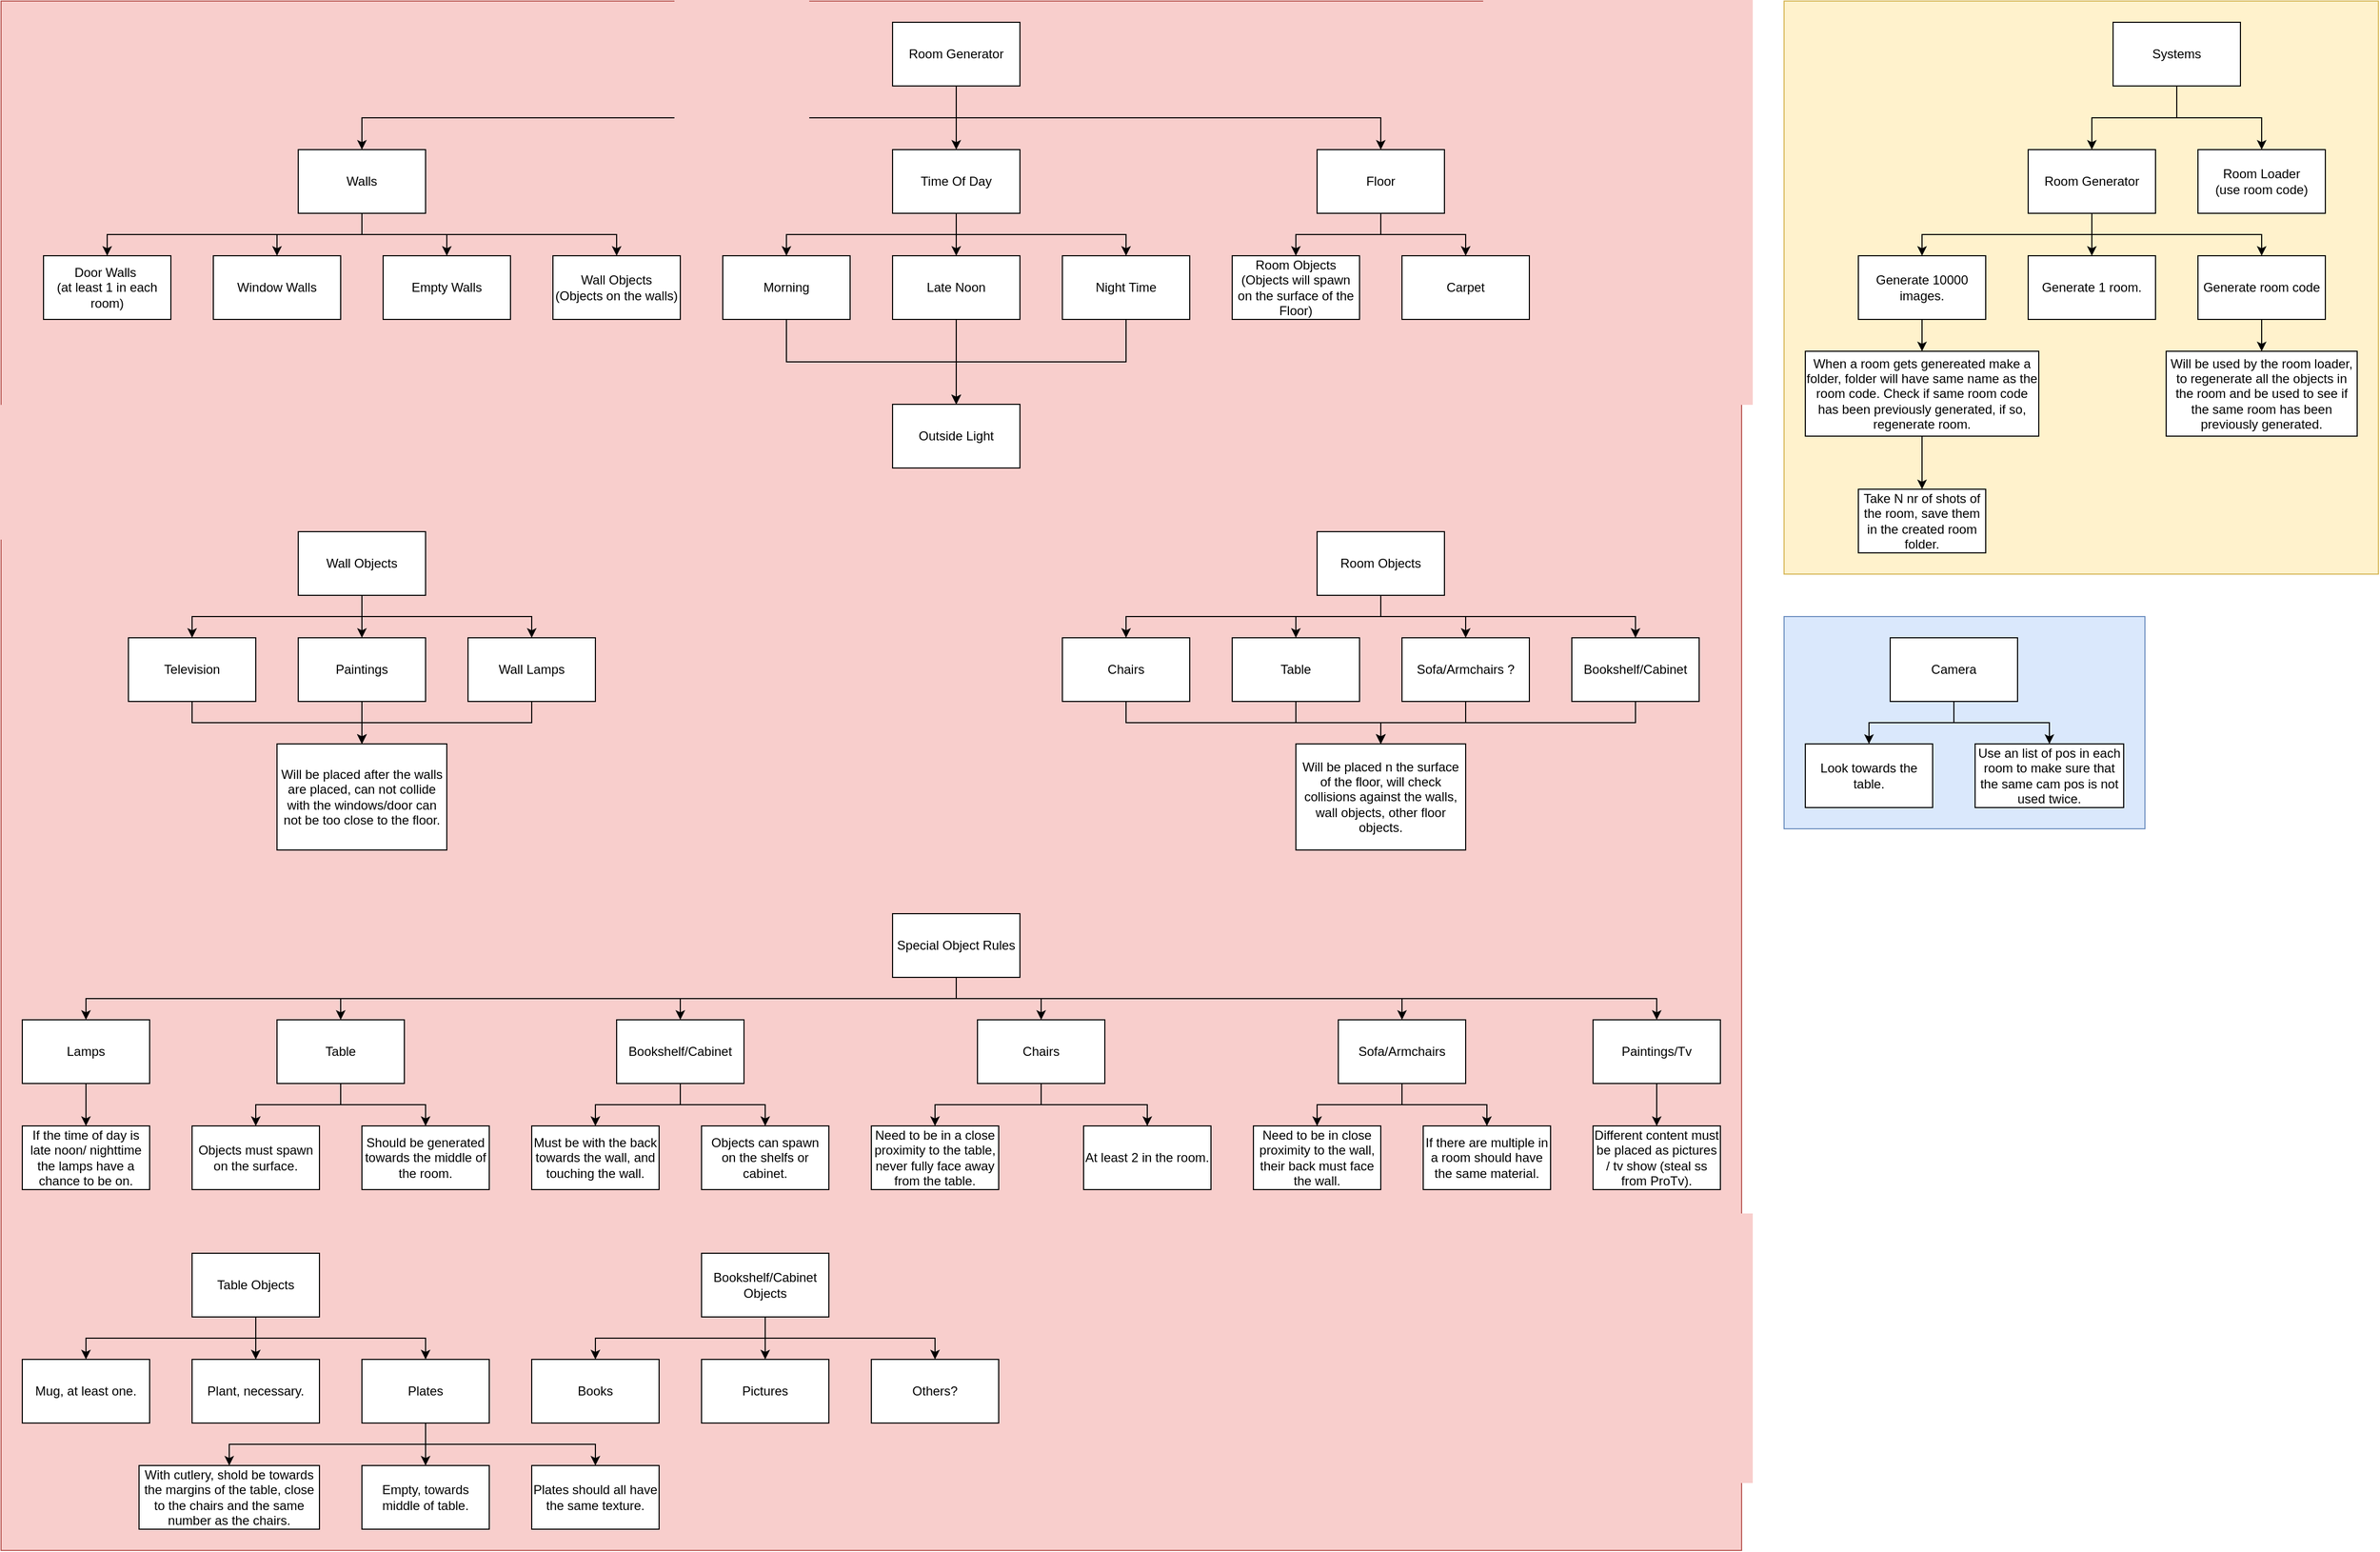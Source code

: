 <mxfile version="17.4.6" type="device"><diagram id="wi5b_s22oi1I04bYUpLh" name="Page-1"><mxGraphModel dx="4790" dy="2309" grid="1" gridSize="10" guides="1" tooltips="1" connect="1" arrows="1" fold="1" page="1" pageScale="1" pageWidth="850" pageHeight="1100" math="0" shadow="0"><root><mxCell id="0"/><mxCell id="1" parent="0"/><mxCell id="0Q62bpdns3MfU8XzRMMr-145" value="" style="rounded=0;whiteSpace=wrap;html=1;fillColor=#dae8fc;strokeColor=#6c8ebf;" vertex="1" parent="1"><mxGeometry x="930" y="640" width="340" height="200" as="geometry"/></mxCell><mxCell id="0Q62bpdns3MfU8XzRMMr-139" value="" style="rounded=0;whiteSpace=wrap;html=1;fillColor=#fff2cc;strokeColor=#d6b656;" vertex="1" parent="1"><mxGeometry x="930" y="60" width="560" height="540" as="geometry"/></mxCell><mxCell id="0Q62bpdns3MfU8XzRMMr-137" value="" style="rounded=0;whiteSpace=wrap;html=1;fillColor=#f8cecc;strokeColor=#b85450;" vertex="1" parent="1"><mxGeometry x="-750" y="60" width="1640" height="1460" as="geometry"/></mxCell><mxCell id="0Q62bpdns3MfU8XzRMMr-3" style="edgeStyle=orthogonalEdgeStyle;rounded=0;orthogonalLoop=1;jettySize=auto;html=1;exitX=0.5;exitY=1;exitDx=0;exitDy=0;" edge="1" parent="1" source="0Q62bpdns3MfU8XzRMMr-1" target="0Q62bpdns3MfU8XzRMMr-2"><mxGeometry relative="1" as="geometry"/></mxCell><mxCell id="0Q62bpdns3MfU8XzRMMr-6" style="edgeStyle=orthogonalEdgeStyle;rounded=0;orthogonalLoop=1;jettySize=auto;html=1;exitX=0.5;exitY=1;exitDx=0;exitDy=0;" edge="1" parent="1" source="0Q62bpdns3MfU8XzRMMr-1" target="0Q62bpdns3MfU8XzRMMr-5"><mxGeometry relative="1" as="geometry"/></mxCell><mxCell id="0Q62bpdns3MfU8XzRMMr-7" style="edgeStyle=orthogonalEdgeStyle;rounded=0;orthogonalLoop=1;jettySize=auto;html=1;exitX=0.5;exitY=1;exitDx=0;exitDy=0;entryX=0.5;entryY=0;entryDx=0;entryDy=0;" edge="1" parent="1" source="0Q62bpdns3MfU8XzRMMr-1" target="0Q62bpdns3MfU8XzRMMr-4"><mxGeometry relative="1" as="geometry"/></mxCell><mxCell id="0Q62bpdns3MfU8XzRMMr-1" value="Room Generator" style="rounded=0;whiteSpace=wrap;html=1;" vertex="1" parent="1"><mxGeometry x="90" y="80" width="120" height="60" as="geometry"/></mxCell><mxCell id="0Q62bpdns3MfU8XzRMMr-18" style="edgeStyle=orthogonalEdgeStyle;rounded=0;orthogonalLoop=1;jettySize=auto;html=1;exitX=0.5;exitY=1;exitDx=0;exitDy=0;" edge="1" parent="1" source="0Q62bpdns3MfU8XzRMMr-2" target="0Q62bpdns3MfU8XzRMMr-15"><mxGeometry relative="1" as="geometry"/></mxCell><mxCell id="0Q62bpdns3MfU8XzRMMr-19" style="edgeStyle=orthogonalEdgeStyle;rounded=0;orthogonalLoop=1;jettySize=auto;html=1;exitX=0.5;exitY=1;exitDx=0;exitDy=0;entryX=0.5;entryY=0;entryDx=0;entryDy=0;" edge="1" parent="1" source="0Q62bpdns3MfU8XzRMMr-2" target="0Q62bpdns3MfU8XzRMMr-16"><mxGeometry relative="1" as="geometry"/></mxCell><mxCell id="0Q62bpdns3MfU8XzRMMr-20" style="edgeStyle=orthogonalEdgeStyle;rounded=0;orthogonalLoop=1;jettySize=auto;html=1;exitX=0.5;exitY=1;exitDx=0;exitDy=0;entryX=0.5;entryY=0;entryDx=0;entryDy=0;" edge="1" parent="1" source="0Q62bpdns3MfU8XzRMMr-2" target="0Q62bpdns3MfU8XzRMMr-17"><mxGeometry relative="1" as="geometry"/></mxCell><mxCell id="0Q62bpdns3MfU8XzRMMr-2" value="Time Of Day" style="rounded=0;whiteSpace=wrap;html=1;" vertex="1" parent="1"><mxGeometry x="90" y="200" width="120" height="60" as="geometry"/></mxCell><mxCell id="0Q62bpdns3MfU8XzRMMr-27" style="edgeStyle=orthogonalEdgeStyle;rounded=0;orthogonalLoop=1;jettySize=auto;html=1;exitX=0.5;exitY=1;exitDx=0;exitDy=0;" edge="1" parent="1" source="0Q62bpdns3MfU8XzRMMr-4" target="0Q62bpdns3MfU8XzRMMr-25"><mxGeometry relative="1" as="geometry"/></mxCell><mxCell id="0Q62bpdns3MfU8XzRMMr-28" style="edgeStyle=orthogonalEdgeStyle;rounded=0;orthogonalLoop=1;jettySize=auto;html=1;exitX=0.5;exitY=1;exitDx=0;exitDy=0;" edge="1" parent="1" source="0Q62bpdns3MfU8XzRMMr-4" target="0Q62bpdns3MfU8XzRMMr-26"><mxGeometry relative="1" as="geometry"/></mxCell><mxCell id="0Q62bpdns3MfU8XzRMMr-29" style="edgeStyle=orthogonalEdgeStyle;rounded=0;orthogonalLoop=1;jettySize=auto;html=1;exitX=0.5;exitY=1;exitDx=0;exitDy=0;" edge="1" parent="1" source="0Q62bpdns3MfU8XzRMMr-4" target="0Q62bpdns3MfU8XzRMMr-24"><mxGeometry relative="1" as="geometry"/></mxCell><mxCell id="0Q62bpdns3MfU8XzRMMr-38" style="edgeStyle=orthogonalEdgeStyle;rounded=0;orthogonalLoop=1;jettySize=auto;html=1;exitX=0.5;exitY=1;exitDx=0;exitDy=0;" edge="1" parent="1" source="0Q62bpdns3MfU8XzRMMr-4" target="0Q62bpdns3MfU8XzRMMr-37"><mxGeometry relative="1" as="geometry"/></mxCell><mxCell id="0Q62bpdns3MfU8XzRMMr-4" value="Walls" style="rounded=0;whiteSpace=wrap;html=1;" vertex="1" parent="1"><mxGeometry x="-470" y="200" width="120" height="60" as="geometry"/></mxCell><mxCell id="0Q62bpdns3MfU8XzRMMr-34" style="edgeStyle=orthogonalEdgeStyle;rounded=0;orthogonalLoop=1;jettySize=auto;html=1;exitX=0.5;exitY=1;exitDx=0;exitDy=0;entryX=0.5;entryY=0;entryDx=0;entryDy=0;" edge="1" parent="1" source="0Q62bpdns3MfU8XzRMMr-5" target="0Q62bpdns3MfU8XzRMMr-32"><mxGeometry relative="1" as="geometry"/></mxCell><mxCell id="0Q62bpdns3MfU8XzRMMr-36" style="edgeStyle=orthogonalEdgeStyle;rounded=0;orthogonalLoop=1;jettySize=auto;html=1;exitX=0.5;exitY=1;exitDx=0;exitDy=0;entryX=0.5;entryY=0;entryDx=0;entryDy=0;" edge="1" parent="1" source="0Q62bpdns3MfU8XzRMMr-5" target="0Q62bpdns3MfU8XzRMMr-35"><mxGeometry relative="1" as="geometry"/></mxCell><mxCell id="0Q62bpdns3MfU8XzRMMr-5" value="Floor" style="rounded=0;whiteSpace=wrap;html=1;" vertex="1" parent="1"><mxGeometry x="490" y="200" width="120" height="60" as="geometry"/></mxCell><mxCell id="0Q62bpdns3MfU8XzRMMr-12" value="Outside Light" style="rounded=0;whiteSpace=wrap;html=1;" vertex="1" parent="1"><mxGeometry x="90" y="440" width="120" height="60" as="geometry"/></mxCell><mxCell id="0Q62bpdns3MfU8XzRMMr-21" style="edgeStyle=orthogonalEdgeStyle;rounded=0;orthogonalLoop=1;jettySize=auto;html=1;exitX=0.5;exitY=1;exitDx=0;exitDy=0;" edge="1" parent="1" source="0Q62bpdns3MfU8XzRMMr-15" target="0Q62bpdns3MfU8XzRMMr-12"><mxGeometry relative="1" as="geometry"/></mxCell><mxCell id="0Q62bpdns3MfU8XzRMMr-15" value="Late Noon" style="rounded=0;whiteSpace=wrap;html=1;" vertex="1" parent="1"><mxGeometry x="90" y="300" width="120" height="60" as="geometry"/></mxCell><mxCell id="0Q62bpdns3MfU8XzRMMr-22" style="edgeStyle=orthogonalEdgeStyle;rounded=0;orthogonalLoop=1;jettySize=auto;html=1;exitX=0.5;exitY=1;exitDx=0;exitDy=0;entryX=0.5;entryY=0;entryDx=0;entryDy=0;" edge="1" parent="1" source="0Q62bpdns3MfU8XzRMMr-16" target="0Q62bpdns3MfU8XzRMMr-12"><mxGeometry relative="1" as="geometry"/></mxCell><mxCell id="0Q62bpdns3MfU8XzRMMr-16" value="Morning" style="rounded=0;whiteSpace=wrap;html=1;" vertex="1" parent="1"><mxGeometry x="-70" y="300" width="120" height="60" as="geometry"/></mxCell><mxCell id="0Q62bpdns3MfU8XzRMMr-23" style="edgeStyle=orthogonalEdgeStyle;rounded=0;orthogonalLoop=1;jettySize=auto;html=1;exitX=0.5;exitY=1;exitDx=0;exitDy=0;entryX=0.5;entryY=0;entryDx=0;entryDy=0;" edge="1" parent="1" source="0Q62bpdns3MfU8XzRMMr-17" target="0Q62bpdns3MfU8XzRMMr-12"><mxGeometry relative="1" as="geometry"/></mxCell><mxCell id="0Q62bpdns3MfU8XzRMMr-17" value="Night Time" style="rounded=0;whiteSpace=wrap;html=1;" vertex="1" parent="1"><mxGeometry x="250" y="300" width="120" height="60" as="geometry"/></mxCell><mxCell id="0Q62bpdns3MfU8XzRMMr-24" value="Window Walls" style="rounded=0;whiteSpace=wrap;html=1;" vertex="1" parent="1"><mxGeometry x="-550" y="300" width="120" height="60" as="geometry"/></mxCell><mxCell id="0Q62bpdns3MfU8XzRMMr-25" value="Door Walls&amp;nbsp;&lt;br&gt;(at least 1 in each room)" style="rounded=0;whiteSpace=wrap;html=1;" vertex="1" parent="1"><mxGeometry x="-710" y="300" width="120" height="60" as="geometry"/></mxCell><mxCell id="0Q62bpdns3MfU8XzRMMr-26" value="Empty Walls" style="rounded=0;whiteSpace=wrap;html=1;" vertex="1" parent="1"><mxGeometry x="-390" y="300" width="120" height="60" as="geometry"/></mxCell><mxCell id="0Q62bpdns3MfU8XzRMMr-32" value="Carpet" style="rounded=0;whiteSpace=wrap;html=1;" vertex="1" parent="1"><mxGeometry x="570" y="300" width="120" height="60" as="geometry"/></mxCell><mxCell id="0Q62bpdns3MfU8XzRMMr-35" value="Room Objects&lt;br&gt;(Objects will spawn on the surface of the Floor)" style="rounded=0;whiteSpace=wrap;html=1;" vertex="1" parent="1"><mxGeometry x="410" y="300" width="120" height="60" as="geometry"/></mxCell><mxCell id="0Q62bpdns3MfU8XzRMMr-37" value="Wall Objects&lt;br&gt;(Objects on the walls)" style="rounded=0;whiteSpace=wrap;html=1;" vertex="1" parent="1"><mxGeometry x="-230" y="300" width="120" height="60" as="geometry"/></mxCell><mxCell id="0Q62bpdns3MfU8XzRMMr-44" style="edgeStyle=orthogonalEdgeStyle;rounded=0;orthogonalLoop=1;jettySize=auto;html=1;exitX=0.5;exitY=1;exitDx=0;exitDy=0;" edge="1" parent="1" source="0Q62bpdns3MfU8XzRMMr-39" target="0Q62bpdns3MfU8XzRMMr-40"><mxGeometry relative="1" as="geometry"/></mxCell><mxCell id="0Q62bpdns3MfU8XzRMMr-45" style="edgeStyle=orthogonalEdgeStyle;rounded=0;orthogonalLoop=1;jettySize=auto;html=1;exitX=0.5;exitY=1;exitDx=0;exitDy=0;" edge="1" parent="1" source="0Q62bpdns3MfU8XzRMMr-39" target="0Q62bpdns3MfU8XzRMMr-43"><mxGeometry relative="1" as="geometry"/></mxCell><mxCell id="0Q62bpdns3MfU8XzRMMr-46" style="edgeStyle=orthogonalEdgeStyle;rounded=0;orthogonalLoop=1;jettySize=auto;html=1;exitX=0.5;exitY=1;exitDx=0;exitDy=0;" edge="1" parent="1" source="0Q62bpdns3MfU8XzRMMr-39" target="0Q62bpdns3MfU8XzRMMr-42"><mxGeometry relative="1" as="geometry"/></mxCell><mxCell id="0Q62bpdns3MfU8XzRMMr-39" value="Wall Objects" style="rounded=0;whiteSpace=wrap;html=1;" vertex="1" parent="1"><mxGeometry x="-470" y="560" width="120" height="60" as="geometry"/></mxCell><mxCell id="0Q62bpdns3MfU8XzRMMr-51" style="edgeStyle=orthogonalEdgeStyle;rounded=0;orthogonalLoop=1;jettySize=auto;html=1;exitX=0.5;exitY=1;exitDx=0;exitDy=0;" edge="1" parent="1" source="0Q62bpdns3MfU8XzRMMr-40"><mxGeometry relative="1" as="geometry"><mxPoint x="-410.0" y="760" as="targetPoint"/></mxGeometry></mxCell><mxCell id="0Q62bpdns3MfU8XzRMMr-40" value="Paintings" style="rounded=0;whiteSpace=wrap;html=1;" vertex="1" parent="1"><mxGeometry x="-470" y="660" width="120" height="60" as="geometry"/></mxCell><mxCell id="0Q62bpdns3MfU8XzRMMr-52" style="edgeStyle=orthogonalEdgeStyle;rounded=0;orthogonalLoop=1;jettySize=auto;html=1;exitX=0.5;exitY=1;exitDx=0;exitDy=0;" edge="1" parent="1" source="0Q62bpdns3MfU8XzRMMr-42" target="0Q62bpdns3MfU8XzRMMr-49"><mxGeometry relative="1" as="geometry"/></mxCell><mxCell id="0Q62bpdns3MfU8XzRMMr-42" value="Wall Lamps" style="rounded=0;whiteSpace=wrap;html=1;" vertex="1" parent="1"><mxGeometry x="-310" y="660" width="120" height="60" as="geometry"/></mxCell><mxCell id="0Q62bpdns3MfU8XzRMMr-50" style="edgeStyle=orthogonalEdgeStyle;rounded=0;orthogonalLoop=1;jettySize=auto;html=1;exitX=0.5;exitY=1;exitDx=0;exitDy=0;" edge="1" parent="1" source="0Q62bpdns3MfU8XzRMMr-43" target="0Q62bpdns3MfU8XzRMMr-49"><mxGeometry relative="1" as="geometry"/></mxCell><mxCell id="0Q62bpdns3MfU8XzRMMr-43" value="Television" style="rounded=0;whiteSpace=wrap;html=1;" vertex="1" parent="1"><mxGeometry x="-630" y="660" width="120" height="60" as="geometry"/></mxCell><mxCell id="0Q62bpdns3MfU8XzRMMr-56" style="edgeStyle=orthogonalEdgeStyle;rounded=0;orthogonalLoop=1;jettySize=auto;html=1;exitX=0.5;exitY=1;exitDx=0;exitDy=0;" edge="1" parent="1" source="0Q62bpdns3MfU8XzRMMr-48" target="0Q62bpdns3MfU8XzRMMr-53"><mxGeometry relative="1" as="geometry"/></mxCell><mxCell id="0Q62bpdns3MfU8XzRMMr-57" style="edgeStyle=orthogonalEdgeStyle;rounded=0;orthogonalLoop=1;jettySize=auto;html=1;exitX=0.5;exitY=1;exitDx=0;exitDy=0;entryX=0.5;entryY=0;entryDx=0;entryDy=0;" edge="1" parent="1" source="0Q62bpdns3MfU8XzRMMr-48" target="0Q62bpdns3MfU8XzRMMr-54"><mxGeometry relative="1" as="geometry"/></mxCell><mxCell id="0Q62bpdns3MfU8XzRMMr-58" style="edgeStyle=orthogonalEdgeStyle;rounded=0;orthogonalLoop=1;jettySize=auto;html=1;exitX=0.5;exitY=1;exitDx=0;exitDy=0;" edge="1" parent="1" source="0Q62bpdns3MfU8XzRMMr-48" target="0Q62bpdns3MfU8XzRMMr-55"><mxGeometry relative="1" as="geometry"/></mxCell><mxCell id="0Q62bpdns3MfU8XzRMMr-60" style="edgeStyle=orthogonalEdgeStyle;rounded=0;orthogonalLoop=1;jettySize=auto;html=1;exitX=0.5;exitY=1;exitDx=0;exitDy=0;" edge="1" parent="1" source="0Q62bpdns3MfU8XzRMMr-48" target="0Q62bpdns3MfU8XzRMMr-59"><mxGeometry relative="1" as="geometry"/></mxCell><mxCell id="0Q62bpdns3MfU8XzRMMr-48" value="Room Objects" style="rounded=0;whiteSpace=wrap;html=1;" vertex="1" parent="1"><mxGeometry x="490" y="560" width="120" height="60" as="geometry"/></mxCell><mxCell id="0Q62bpdns3MfU8XzRMMr-49" value="Will be placed after the walls are placed, can not collide with the windows/door can not be too close to the floor." style="rounded=0;whiteSpace=wrap;html=1;" vertex="1" parent="1"><mxGeometry x="-490" y="760" width="160" height="100" as="geometry"/></mxCell><mxCell id="0Q62bpdns3MfU8XzRMMr-63" style="edgeStyle=orthogonalEdgeStyle;rounded=0;orthogonalLoop=1;jettySize=auto;html=1;exitX=0.5;exitY=1;exitDx=0;exitDy=0;" edge="1" parent="1" source="0Q62bpdns3MfU8XzRMMr-53" target="0Q62bpdns3MfU8XzRMMr-61"><mxGeometry relative="1" as="geometry"/></mxCell><mxCell id="0Q62bpdns3MfU8XzRMMr-53" value="Table" style="rounded=0;whiteSpace=wrap;html=1;" vertex="1" parent="1"><mxGeometry x="410" y="660" width="120" height="60" as="geometry"/></mxCell><mxCell id="0Q62bpdns3MfU8XzRMMr-62" style="edgeStyle=orthogonalEdgeStyle;rounded=0;orthogonalLoop=1;jettySize=auto;html=1;exitX=0.5;exitY=1;exitDx=0;exitDy=0;" edge="1" parent="1" source="0Q62bpdns3MfU8XzRMMr-54" target="0Q62bpdns3MfU8XzRMMr-61"><mxGeometry relative="1" as="geometry"/></mxCell><mxCell id="0Q62bpdns3MfU8XzRMMr-54" value="Chairs" style="rounded=0;whiteSpace=wrap;html=1;" vertex="1" parent="1"><mxGeometry x="250" y="660" width="120" height="60" as="geometry"/></mxCell><mxCell id="0Q62bpdns3MfU8XzRMMr-64" style="edgeStyle=orthogonalEdgeStyle;rounded=0;orthogonalLoop=1;jettySize=auto;html=1;exitX=0.5;exitY=1;exitDx=0;exitDy=0;" edge="1" parent="1" source="0Q62bpdns3MfU8XzRMMr-55" target="0Q62bpdns3MfU8XzRMMr-61"><mxGeometry relative="1" as="geometry"/></mxCell><mxCell id="0Q62bpdns3MfU8XzRMMr-55" value="Sofa/Armchairs ?" style="rounded=0;whiteSpace=wrap;html=1;" vertex="1" parent="1"><mxGeometry x="570" y="660" width="120" height="60" as="geometry"/></mxCell><mxCell id="0Q62bpdns3MfU8XzRMMr-65" style="edgeStyle=orthogonalEdgeStyle;rounded=0;orthogonalLoop=1;jettySize=auto;html=1;exitX=0.5;exitY=1;exitDx=0;exitDy=0;" edge="1" parent="1" source="0Q62bpdns3MfU8XzRMMr-59" target="0Q62bpdns3MfU8XzRMMr-61"><mxGeometry relative="1" as="geometry"/></mxCell><mxCell id="0Q62bpdns3MfU8XzRMMr-59" value="Bookshelf/Cabinet" style="rounded=0;whiteSpace=wrap;html=1;" vertex="1" parent="1"><mxGeometry x="730" y="660" width="120" height="60" as="geometry"/></mxCell><mxCell id="0Q62bpdns3MfU8XzRMMr-61" value="Will be placed n the surface of the floor, will check collisions against the walls, wall objects, other floor objects." style="rounded=0;whiteSpace=wrap;html=1;" vertex="1" parent="1"><mxGeometry x="470" y="760" width="160" height="100" as="geometry"/></mxCell><mxCell id="0Q62bpdns3MfU8XzRMMr-73" style="edgeStyle=orthogonalEdgeStyle;rounded=0;orthogonalLoop=1;jettySize=auto;html=1;exitX=0.5;exitY=1;exitDx=0;exitDy=0;" edge="1" parent="1" source="0Q62bpdns3MfU8XzRMMr-66" target="0Q62bpdns3MfU8XzRMMr-72"><mxGeometry relative="1" as="geometry"/></mxCell><mxCell id="0Q62bpdns3MfU8XzRMMr-74" style="edgeStyle=orthogonalEdgeStyle;rounded=0;orthogonalLoop=1;jettySize=auto;html=1;exitX=0.5;exitY=1;exitDx=0;exitDy=0;" edge="1" parent="1" source="0Q62bpdns3MfU8XzRMMr-66" target="0Q62bpdns3MfU8XzRMMr-67"><mxGeometry relative="1" as="geometry"/></mxCell><mxCell id="0Q62bpdns3MfU8XzRMMr-75" style="edgeStyle=orthogonalEdgeStyle;rounded=0;orthogonalLoop=1;jettySize=auto;html=1;exitX=0.5;exitY=1;exitDx=0;exitDy=0;" edge="1" parent="1" source="0Q62bpdns3MfU8XzRMMr-66" target="0Q62bpdns3MfU8XzRMMr-68"><mxGeometry relative="1" as="geometry"/></mxCell><mxCell id="0Q62bpdns3MfU8XzRMMr-76" style="edgeStyle=orthogonalEdgeStyle;rounded=0;orthogonalLoop=1;jettySize=auto;html=1;exitX=0.5;exitY=1;exitDx=0;exitDy=0;entryX=0.5;entryY=0;entryDx=0;entryDy=0;" edge="1" parent="1" source="0Q62bpdns3MfU8XzRMMr-66" target="0Q62bpdns3MfU8XzRMMr-69"><mxGeometry relative="1" as="geometry"/></mxCell><mxCell id="0Q62bpdns3MfU8XzRMMr-77" style="edgeStyle=orthogonalEdgeStyle;rounded=0;orthogonalLoop=1;jettySize=auto;html=1;exitX=0.5;exitY=1;exitDx=0;exitDy=0;" edge="1" parent="1" source="0Q62bpdns3MfU8XzRMMr-66" target="0Q62bpdns3MfU8XzRMMr-70"><mxGeometry relative="1" as="geometry"/></mxCell><mxCell id="0Q62bpdns3MfU8XzRMMr-78" style="edgeStyle=orthogonalEdgeStyle;rounded=0;orthogonalLoop=1;jettySize=auto;html=1;exitX=0.5;exitY=1;exitDx=0;exitDy=0;" edge="1" parent="1" source="0Q62bpdns3MfU8XzRMMr-66" target="0Q62bpdns3MfU8XzRMMr-71"><mxGeometry relative="1" as="geometry"/></mxCell><mxCell id="0Q62bpdns3MfU8XzRMMr-66" value="Special Object Rules" style="rounded=0;whiteSpace=wrap;html=1;" vertex="1" parent="1"><mxGeometry x="90" y="920" width="120" height="60" as="geometry"/></mxCell><mxCell id="0Q62bpdns3MfU8XzRMMr-94" style="edgeStyle=orthogonalEdgeStyle;rounded=0;orthogonalLoop=1;jettySize=auto;html=1;exitX=0.5;exitY=1;exitDx=0;exitDy=0;" edge="1" parent="1" source="0Q62bpdns3MfU8XzRMMr-67" target="0Q62bpdns3MfU8XzRMMr-92"><mxGeometry relative="1" as="geometry"/></mxCell><mxCell id="0Q62bpdns3MfU8XzRMMr-95" style="edgeStyle=orthogonalEdgeStyle;rounded=0;orthogonalLoop=1;jettySize=auto;html=1;exitX=0.5;exitY=1;exitDx=0;exitDy=0;" edge="1" parent="1" source="0Q62bpdns3MfU8XzRMMr-67" target="0Q62bpdns3MfU8XzRMMr-93"><mxGeometry relative="1" as="geometry"/></mxCell><mxCell id="0Q62bpdns3MfU8XzRMMr-67" value="Table" style="rounded=0;whiteSpace=wrap;html=1;" vertex="1" parent="1"><mxGeometry x="-490" y="1020" width="120" height="60" as="geometry"/></mxCell><mxCell id="0Q62bpdns3MfU8XzRMMr-98" style="edgeStyle=orthogonalEdgeStyle;rounded=0;orthogonalLoop=1;jettySize=auto;html=1;exitX=0.5;exitY=1;exitDx=0;exitDy=0;entryX=0.5;entryY=0;entryDx=0;entryDy=0;" edge="1" parent="1" source="0Q62bpdns3MfU8XzRMMr-68" target="0Q62bpdns3MfU8XzRMMr-96"><mxGeometry relative="1" as="geometry"/></mxCell><mxCell id="0Q62bpdns3MfU8XzRMMr-99" style="edgeStyle=orthogonalEdgeStyle;rounded=0;orthogonalLoop=1;jettySize=auto;html=1;exitX=0.5;exitY=1;exitDx=0;exitDy=0;" edge="1" parent="1" source="0Q62bpdns3MfU8XzRMMr-68" target="0Q62bpdns3MfU8XzRMMr-97"><mxGeometry relative="1" as="geometry"/></mxCell><mxCell id="0Q62bpdns3MfU8XzRMMr-68" value="Bookshelf/Cabinet" style="rounded=0;whiteSpace=wrap;html=1;" vertex="1" parent="1"><mxGeometry x="-170" y="1020" width="120" height="60" as="geometry"/></mxCell><mxCell id="0Q62bpdns3MfU8XzRMMr-83" style="edgeStyle=orthogonalEdgeStyle;rounded=0;orthogonalLoop=1;jettySize=auto;html=1;exitX=0.5;exitY=1;exitDx=0;exitDy=0;" edge="1" parent="1" source="0Q62bpdns3MfU8XzRMMr-69" target="0Q62bpdns3MfU8XzRMMr-82"><mxGeometry relative="1" as="geometry"/></mxCell><mxCell id="0Q62bpdns3MfU8XzRMMr-85" style="edgeStyle=orthogonalEdgeStyle;rounded=0;orthogonalLoop=1;jettySize=auto;html=1;exitX=0.5;exitY=1;exitDx=0;exitDy=0;" edge="1" parent="1" source="0Q62bpdns3MfU8XzRMMr-69" target="0Q62bpdns3MfU8XzRMMr-84"><mxGeometry relative="1" as="geometry"/></mxCell><mxCell id="0Q62bpdns3MfU8XzRMMr-69" value="Chairs" style="rounded=0;whiteSpace=wrap;html=1;" vertex="1" parent="1"><mxGeometry x="170" y="1020" width="120" height="60" as="geometry"/></mxCell><mxCell id="0Q62bpdns3MfU8XzRMMr-87" style="edgeStyle=orthogonalEdgeStyle;rounded=0;orthogonalLoop=1;jettySize=auto;html=1;exitX=0.5;exitY=1;exitDx=0;exitDy=0;entryX=0.5;entryY=0;entryDx=0;entryDy=0;" edge="1" parent="1" source="0Q62bpdns3MfU8XzRMMr-70" target="0Q62bpdns3MfU8XzRMMr-86"><mxGeometry relative="1" as="geometry"/></mxCell><mxCell id="0Q62bpdns3MfU8XzRMMr-89" style="edgeStyle=orthogonalEdgeStyle;rounded=0;orthogonalLoop=1;jettySize=auto;html=1;exitX=0.5;exitY=1;exitDx=0;exitDy=0;entryX=0.5;entryY=0;entryDx=0;entryDy=0;" edge="1" parent="1" source="0Q62bpdns3MfU8XzRMMr-70" target="0Q62bpdns3MfU8XzRMMr-88"><mxGeometry relative="1" as="geometry"/></mxCell><mxCell id="0Q62bpdns3MfU8XzRMMr-70" value="Sofa/Armchairs" style="rounded=0;whiteSpace=wrap;html=1;" vertex="1" parent="1"><mxGeometry x="510" y="1020" width="120" height="60" as="geometry"/></mxCell><mxCell id="0Q62bpdns3MfU8XzRMMr-91" style="edgeStyle=orthogonalEdgeStyle;rounded=0;orthogonalLoop=1;jettySize=auto;html=1;exitX=0.5;exitY=1;exitDx=0;exitDy=0;" edge="1" parent="1" source="0Q62bpdns3MfU8XzRMMr-71" target="0Q62bpdns3MfU8XzRMMr-90"><mxGeometry relative="1" as="geometry"/></mxCell><mxCell id="0Q62bpdns3MfU8XzRMMr-71" value="Paintings/Tv" style="rounded=0;whiteSpace=wrap;html=1;" vertex="1" parent="1"><mxGeometry x="750" y="1020" width="120" height="60" as="geometry"/></mxCell><mxCell id="0Q62bpdns3MfU8XzRMMr-81" style="edgeStyle=orthogonalEdgeStyle;rounded=0;orthogonalLoop=1;jettySize=auto;html=1;exitX=0.5;exitY=1;exitDx=0;exitDy=0;" edge="1" parent="1" source="0Q62bpdns3MfU8XzRMMr-72" target="0Q62bpdns3MfU8XzRMMr-80"><mxGeometry relative="1" as="geometry"/></mxCell><mxCell id="0Q62bpdns3MfU8XzRMMr-72" value="Lamps" style="rounded=0;whiteSpace=wrap;html=1;" vertex="1" parent="1"><mxGeometry x="-730" y="1020" width="120" height="60" as="geometry"/></mxCell><mxCell id="0Q62bpdns3MfU8XzRMMr-80" value="If the time of day is late noon/ nighttime the lamps have a chance to be on." style="rounded=0;whiteSpace=wrap;html=1;" vertex="1" parent="1"><mxGeometry x="-730" y="1120" width="120" height="60" as="geometry"/></mxCell><mxCell id="0Q62bpdns3MfU8XzRMMr-82" value="Need to be in a close proximity to the table, never fully face away from the table." style="rounded=0;whiteSpace=wrap;html=1;" vertex="1" parent="1"><mxGeometry x="70" y="1120" width="120" height="60" as="geometry"/></mxCell><mxCell id="0Q62bpdns3MfU8XzRMMr-84" value="At least 2 in the room." style="rounded=0;whiteSpace=wrap;html=1;" vertex="1" parent="1"><mxGeometry x="270" y="1120" width="120" height="60" as="geometry"/></mxCell><mxCell id="0Q62bpdns3MfU8XzRMMr-86" value="Need to be in close proximity to the wall, their back must face the wall." style="rounded=0;whiteSpace=wrap;html=1;" vertex="1" parent="1"><mxGeometry x="430" y="1120" width="120" height="60" as="geometry"/></mxCell><mxCell id="0Q62bpdns3MfU8XzRMMr-88" value="If there are multiple in a room should have the same material." style="rounded=0;whiteSpace=wrap;html=1;" vertex="1" parent="1"><mxGeometry x="590" y="1120" width="120" height="60" as="geometry"/></mxCell><mxCell id="0Q62bpdns3MfU8XzRMMr-90" value="Different content must be placed as pictures / tv show (steal ss from ProTv)." style="rounded=0;whiteSpace=wrap;html=1;" vertex="1" parent="1"><mxGeometry x="750" y="1120" width="120" height="60" as="geometry"/></mxCell><mxCell id="0Q62bpdns3MfU8XzRMMr-92" value="Objects must spawn on the surface." style="rounded=0;whiteSpace=wrap;html=1;" vertex="1" parent="1"><mxGeometry x="-570" y="1120" width="120" height="60" as="geometry"/></mxCell><mxCell id="0Q62bpdns3MfU8XzRMMr-93" value="Should be generated towards the middle of the room." style="rounded=0;whiteSpace=wrap;html=1;" vertex="1" parent="1"><mxGeometry x="-410" y="1120" width="120" height="60" as="geometry"/></mxCell><mxCell id="0Q62bpdns3MfU8XzRMMr-96" value="Objects can spawn on the shelfs or cabinet." style="rounded=0;whiteSpace=wrap;html=1;" vertex="1" parent="1"><mxGeometry x="-90" y="1120" width="120" height="60" as="geometry"/></mxCell><mxCell id="0Q62bpdns3MfU8XzRMMr-97" value="Must be with the back towards the wall, and touching the wall." style="rounded=0;whiteSpace=wrap;html=1;" vertex="1" parent="1"><mxGeometry x="-250" y="1120" width="120" height="60" as="geometry"/></mxCell><mxCell id="0Q62bpdns3MfU8XzRMMr-103" style="edgeStyle=orthogonalEdgeStyle;rounded=0;orthogonalLoop=1;jettySize=auto;html=1;exitX=0.5;exitY=1;exitDx=0;exitDy=0;" edge="1" parent="1" source="0Q62bpdns3MfU8XzRMMr-100" target="0Q62bpdns3MfU8XzRMMr-102"><mxGeometry relative="1" as="geometry"/></mxCell><mxCell id="0Q62bpdns3MfU8XzRMMr-104" style="edgeStyle=orthogonalEdgeStyle;rounded=0;orthogonalLoop=1;jettySize=auto;html=1;exitX=0.5;exitY=1;exitDx=0;exitDy=0;" edge="1" parent="1" source="0Q62bpdns3MfU8XzRMMr-100" target="0Q62bpdns3MfU8XzRMMr-101"><mxGeometry relative="1" as="geometry"/></mxCell><mxCell id="0Q62bpdns3MfU8XzRMMr-106" style="edgeStyle=orthogonalEdgeStyle;rounded=0;orthogonalLoop=1;jettySize=auto;html=1;exitX=0.5;exitY=1;exitDx=0;exitDy=0;entryX=0.5;entryY=0;entryDx=0;entryDy=0;" edge="1" parent="1" source="0Q62bpdns3MfU8XzRMMr-100" target="0Q62bpdns3MfU8XzRMMr-105"><mxGeometry relative="1" as="geometry"/></mxCell><mxCell id="0Q62bpdns3MfU8XzRMMr-100" value="Table Objects" style="rounded=0;whiteSpace=wrap;html=1;" vertex="1" parent="1"><mxGeometry x="-570" y="1240" width="120" height="60" as="geometry"/></mxCell><mxCell id="0Q62bpdns3MfU8XzRMMr-101" value="Plant, necessary." style="rounded=0;whiteSpace=wrap;html=1;" vertex="1" parent="1"><mxGeometry x="-570" y="1340" width="120" height="60" as="geometry"/></mxCell><mxCell id="0Q62bpdns3MfU8XzRMMr-102" value="Mug, at least one." style="rounded=0;whiteSpace=wrap;html=1;" vertex="1" parent="1"><mxGeometry x="-730" y="1340" width="120" height="60" as="geometry"/></mxCell><mxCell id="0Q62bpdns3MfU8XzRMMr-109" style="edgeStyle=orthogonalEdgeStyle;rounded=0;orthogonalLoop=1;jettySize=auto;html=1;exitX=0.5;exitY=1;exitDx=0;exitDy=0;" edge="1" parent="1" source="0Q62bpdns3MfU8XzRMMr-105" target="0Q62bpdns3MfU8XzRMMr-108"><mxGeometry relative="1" as="geometry"/></mxCell><mxCell id="0Q62bpdns3MfU8XzRMMr-110" style="edgeStyle=orthogonalEdgeStyle;rounded=0;orthogonalLoop=1;jettySize=auto;html=1;exitX=0.5;exitY=1;exitDx=0;exitDy=0;" edge="1" parent="1" source="0Q62bpdns3MfU8XzRMMr-105" target="0Q62bpdns3MfU8XzRMMr-107"><mxGeometry relative="1" as="geometry"/></mxCell><mxCell id="0Q62bpdns3MfU8XzRMMr-112" style="edgeStyle=orthogonalEdgeStyle;rounded=0;orthogonalLoop=1;jettySize=auto;html=1;exitX=0.5;exitY=1;exitDx=0;exitDy=0;" edge="1" parent="1" source="0Q62bpdns3MfU8XzRMMr-105" target="0Q62bpdns3MfU8XzRMMr-111"><mxGeometry relative="1" as="geometry"/></mxCell><mxCell id="0Q62bpdns3MfU8XzRMMr-105" value="Plates" style="rounded=0;whiteSpace=wrap;html=1;" vertex="1" parent="1"><mxGeometry x="-410" y="1340" width="120" height="60" as="geometry"/></mxCell><mxCell id="0Q62bpdns3MfU8XzRMMr-107" value="Empty, towards middle of table." style="rounded=0;whiteSpace=wrap;html=1;" vertex="1" parent="1"><mxGeometry x="-410" y="1440" width="120" height="60" as="geometry"/></mxCell><mxCell id="0Q62bpdns3MfU8XzRMMr-108" value="With cutlery, shold be towards the margins of the table, close to the chairs and the same number as the chairs." style="rounded=0;whiteSpace=wrap;html=1;" vertex="1" parent="1"><mxGeometry x="-620" y="1440" width="170" height="60" as="geometry"/></mxCell><mxCell id="0Q62bpdns3MfU8XzRMMr-111" value="Plates should all have the same texture." style="rounded=0;whiteSpace=wrap;html=1;" vertex="1" parent="1"><mxGeometry x="-250" y="1440" width="120" height="60" as="geometry"/></mxCell><mxCell id="0Q62bpdns3MfU8XzRMMr-117" style="edgeStyle=orthogonalEdgeStyle;rounded=0;orthogonalLoop=1;jettySize=auto;html=1;exitX=0.5;exitY=1;exitDx=0;exitDy=0;" edge="1" parent="1" source="0Q62bpdns3MfU8XzRMMr-113" target="0Q62bpdns3MfU8XzRMMr-114"><mxGeometry relative="1" as="geometry"/></mxCell><mxCell id="0Q62bpdns3MfU8XzRMMr-118" style="edgeStyle=orthogonalEdgeStyle;rounded=0;orthogonalLoop=1;jettySize=auto;html=1;exitX=0.5;exitY=1;exitDx=0;exitDy=0;" edge="1" parent="1" source="0Q62bpdns3MfU8XzRMMr-113" target="0Q62bpdns3MfU8XzRMMr-115"><mxGeometry relative="1" as="geometry"/></mxCell><mxCell id="0Q62bpdns3MfU8XzRMMr-119" style="edgeStyle=orthogonalEdgeStyle;rounded=0;orthogonalLoop=1;jettySize=auto;html=1;exitX=0.5;exitY=1;exitDx=0;exitDy=0;" edge="1" parent="1" source="0Q62bpdns3MfU8XzRMMr-113" target="0Q62bpdns3MfU8XzRMMr-116"><mxGeometry relative="1" as="geometry"/></mxCell><mxCell id="0Q62bpdns3MfU8XzRMMr-113" value="Bookshelf/Cabinet Objects" style="rounded=0;whiteSpace=wrap;html=1;" vertex="1" parent="1"><mxGeometry x="-90" y="1240" width="120" height="60" as="geometry"/></mxCell><mxCell id="0Q62bpdns3MfU8XzRMMr-114" value="Books" style="rounded=0;whiteSpace=wrap;html=1;" vertex="1" parent="1"><mxGeometry x="-250" y="1340" width="120" height="60" as="geometry"/></mxCell><mxCell id="0Q62bpdns3MfU8XzRMMr-115" value="Pictures" style="rounded=0;whiteSpace=wrap;html=1;" vertex="1" parent="1"><mxGeometry x="-90" y="1340" width="120" height="60" as="geometry"/></mxCell><mxCell id="0Q62bpdns3MfU8XzRMMr-116" value="Others?" style="rounded=0;whiteSpace=wrap;html=1;" vertex="1" parent="1"><mxGeometry x="70" y="1340" width="120" height="60" as="geometry"/></mxCell><mxCell id="0Q62bpdns3MfU8XzRMMr-129" style="edgeStyle=orthogonalEdgeStyle;rounded=0;orthogonalLoop=1;jettySize=auto;html=1;exitX=0.5;exitY=1;exitDx=0;exitDy=0;" edge="1" parent="1" source="0Q62bpdns3MfU8XzRMMr-120" target="0Q62bpdns3MfU8XzRMMr-121"><mxGeometry relative="1" as="geometry"/></mxCell><mxCell id="0Q62bpdns3MfU8XzRMMr-130" style="edgeStyle=orthogonalEdgeStyle;rounded=0;orthogonalLoop=1;jettySize=auto;html=1;exitX=0.5;exitY=1;exitDx=0;exitDy=0;" edge="1" parent="1" source="0Q62bpdns3MfU8XzRMMr-120" target="0Q62bpdns3MfU8XzRMMr-122"><mxGeometry relative="1" as="geometry"/></mxCell><mxCell id="0Q62bpdns3MfU8XzRMMr-120" value="Systems" style="rounded=0;whiteSpace=wrap;html=1;" vertex="1" parent="1"><mxGeometry x="1240" y="80" width="120" height="60" as="geometry"/></mxCell><mxCell id="0Q62bpdns3MfU8XzRMMr-126" style="edgeStyle=orthogonalEdgeStyle;rounded=0;orthogonalLoop=1;jettySize=auto;html=1;exitX=0.5;exitY=1;exitDx=0;exitDy=0;entryX=0.5;entryY=0;entryDx=0;entryDy=0;" edge="1" parent="1" source="0Q62bpdns3MfU8XzRMMr-121" target="0Q62bpdns3MfU8XzRMMr-124"><mxGeometry relative="1" as="geometry"/></mxCell><mxCell id="0Q62bpdns3MfU8XzRMMr-127" style="edgeStyle=orthogonalEdgeStyle;rounded=0;orthogonalLoop=1;jettySize=auto;html=1;exitX=0.5;exitY=1;exitDx=0;exitDy=0;" edge="1" parent="1" source="0Q62bpdns3MfU8XzRMMr-121" target="0Q62bpdns3MfU8XzRMMr-123"><mxGeometry relative="1" as="geometry"/></mxCell><mxCell id="0Q62bpdns3MfU8XzRMMr-128" style="edgeStyle=orthogonalEdgeStyle;rounded=0;orthogonalLoop=1;jettySize=auto;html=1;exitX=0.5;exitY=1;exitDx=0;exitDy=0;" edge="1" parent="1" source="0Q62bpdns3MfU8XzRMMr-121" target="0Q62bpdns3MfU8XzRMMr-125"><mxGeometry relative="1" as="geometry"/></mxCell><mxCell id="0Q62bpdns3MfU8XzRMMr-121" value="Room Generator" style="rounded=0;whiteSpace=wrap;html=1;" vertex="1" parent="1"><mxGeometry x="1160" y="200" width="120" height="60" as="geometry"/></mxCell><mxCell id="0Q62bpdns3MfU8XzRMMr-122" value="Room Loader&lt;br&gt;(use room code)" style="rounded=0;whiteSpace=wrap;html=1;" vertex="1" parent="1"><mxGeometry x="1320" y="200" width="120" height="60" as="geometry"/></mxCell><mxCell id="0Q62bpdns3MfU8XzRMMr-123" value="Generate 1 room." style="rounded=0;whiteSpace=wrap;html=1;" vertex="1" parent="1"><mxGeometry x="1160" y="300" width="120" height="60" as="geometry"/></mxCell><mxCell id="0Q62bpdns3MfU8XzRMMr-134" style="edgeStyle=orthogonalEdgeStyle;rounded=0;orthogonalLoop=1;jettySize=auto;html=1;exitX=0.5;exitY=1;exitDx=0;exitDy=0;entryX=0.5;entryY=0;entryDx=0;entryDy=0;" edge="1" parent="1" source="0Q62bpdns3MfU8XzRMMr-124" target="0Q62bpdns3MfU8XzRMMr-133"><mxGeometry relative="1" as="geometry"/></mxCell><mxCell id="0Q62bpdns3MfU8XzRMMr-124" value="Generate 10000 images." style="rounded=0;whiteSpace=wrap;html=1;" vertex="1" parent="1"><mxGeometry x="1000" y="300" width="120" height="60" as="geometry"/></mxCell><mxCell id="0Q62bpdns3MfU8XzRMMr-132" style="edgeStyle=orthogonalEdgeStyle;rounded=0;orthogonalLoop=1;jettySize=auto;html=1;exitX=0.5;exitY=1;exitDx=0;exitDy=0;" edge="1" parent="1" source="0Q62bpdns3MfU8XzRMMr-125" target="0Q62bpdns3MfU8XzRMMr-131"><mxGeometry relative="1" as="geometry"/></mxCell><mxCell id="0Q62bpdns3MfU8XzRMMr-125" value="Generate room code" style="rounded=0;whiteSpace=wrap;html=1;" vertex="1" parent="1"><mxGeometry x="1320" y="300" width="120" height="60" as="geometry"/></mxCell><mxCell id="0Q62bpdns3MfU8XzRMMr-131" value="Will be used by the room loader, to regenerate all the objects in the room and be used to see if the same room has been previously generated." style="rounded=0;whiteSpace=wrap;html=1;" vertex="1" parent="1"><mxGeometry x="1290" y="390" width="180" height="80" as="geometry"/></mxCell><mxCell id="0Q62bpdns3MfU8XzRMMr-136" style="edgeStyle=orthogonalEdgeStyle;rounded=0;orthogonalLoop=1;jettySize=auto;html=1;exitX=0.5;exitY=1;exitDx=0;exitDy=0;" edge="1" parent="1" source="0Q62bpdns3MfU8XzRMMr-133" target="0Q62bpdns3MfU8XzRMMr-135"><mxGeometry relative="1" as="geometry"/></mxCell><mxCell id="0Q62bpdns3MfU8XzRMMr-133" value="When a room gets genereated make a folder, folder will have same name as the room code. Check if same room code has been previously generated, if so, regenerate room." style="rounded=0;whiteSpace=wrap;html=1;" vertex="1" parent="1"><mxGeometry x="950" y="390" width="220" height="80" as="geometry"/></mxCell><mxCell id="0Q62bpdns3MfU8XzRMMr-135" value="Take N nr of shots of the room, save them in the created room folder." style="rounded=0;whiteSpace=wrap;html=1;" vertex="1" parent="1"><mxGeometry x="1000" y="520" width="120" height="60" as="geometry"/></mxCell><mxCell id="0Q62bpdns3MfU8XzRMMr-143" style="edgeStyle=orthogonalEdgeStyle;rounded=0;orthogonalLoop=1;jettySize=auto;html=1;exitX=0.5;exitY=1;exitDx=0;exitDy=0;" edge="1" parent="1" source="0Q62bpdns3MfU8XzRMMr-140" target="0Q62bpdns3MfU8XzRMMr-141"><mxGeometry relative="1" as="geometry"/></mxCell><mxCell id="0Q62bpdns3MfU8XzRMMr-144" style="edgeStyle=orthogonalEdgeStyle;rounded=0;orthogonalLoop=1;jettySize=auto;html=1;exitX=0.5;exitY=1;exitDx=0;exitDy=0;" edge="1" parent="1" source="0Q62bpdns3MfU8XzRMMr-140" target="0Q62bpdns3MfU8XzRMMr-142"><mxGeometry relative="1" as="geometry"/></mxCell><mxCell id="0Q62bpdns3MfU8XzRMMr-140" value="Camera" style="rounded=0;whiteSpace=wrap;html=1;" vertex="1" parent="1"><mxGeometry x="1030" y="660" width="120" height="60" as="geometry"/></mxCell><mxCell id="0Q62bpdns3MfU8XzRMMr-141" value="Look towards the table." style="rounded=0;whiteSpace=wrap;html=1;" vertex="1" parent="1"><mxGeometry x="950" y="760" width="120" height="60" as="geometry"/></mxCell><mxCell id="0Q62bpdns3MfU8XzRMMr-142" value="Use an list of pos in each room to make sure that the same cam pos is not used twice." style="rounded=0;whiteSpace=wrap;html=1;" vertex="1" parent="1"><mxGeometry x="1110" y="760" width="140" height="60" as="geometry"/></mxCell></root></mxGraphModel></diagram></mxfile>